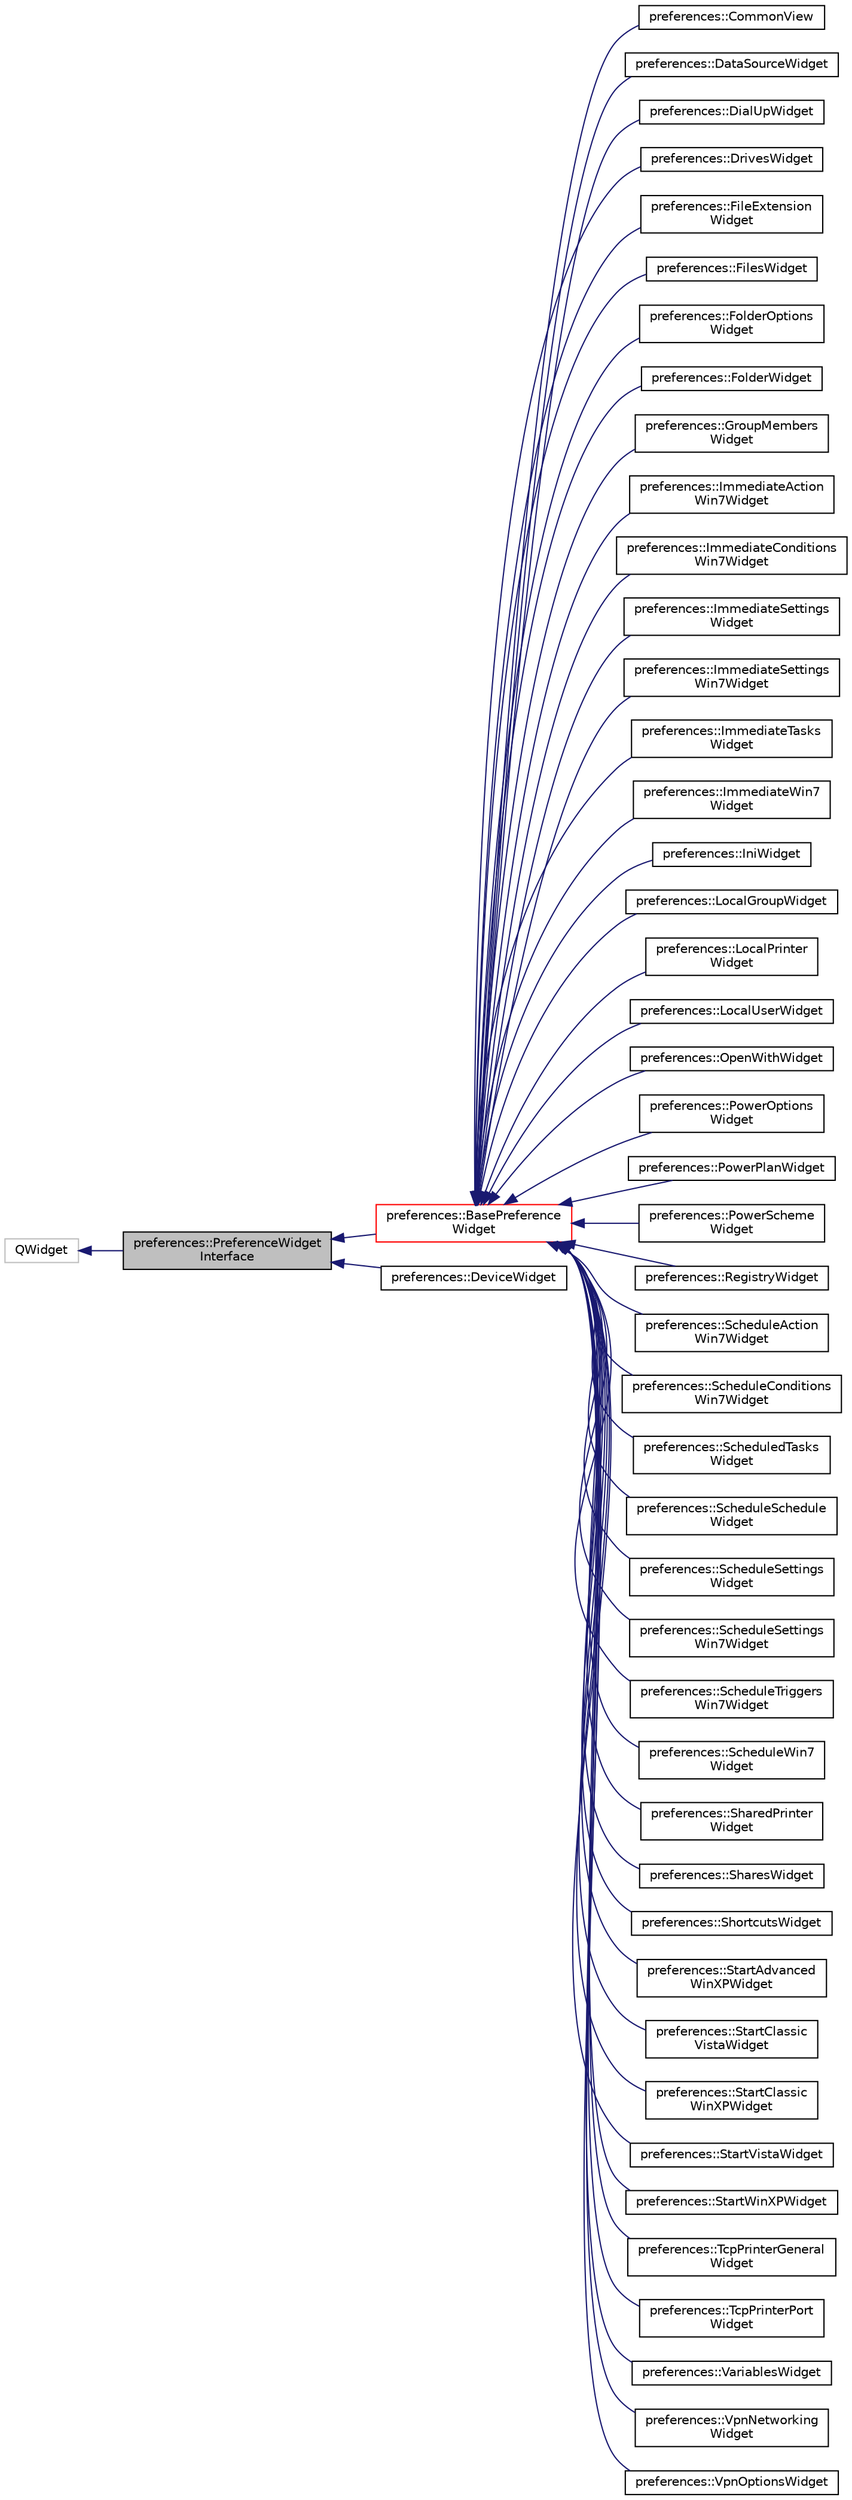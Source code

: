 digraph "preferences::PreferenceWidgetInterface"
{
 // LATEX_PDF_SIZE
  edge [fontname="Helvetica",fontsize="10",labelfontname="Helvetica",labelfontsize="10"];
  node [fontname="Helvetica",fontsize="10",shape=record];
  rankdir="LR";
  Node1 [label="preferences::PreferenceWidget\lInterface",height=0.2,width=0.4,color="black", fillcolor="grey75", style="filled", fontcolor="black",tooltip=" "];
  Node2 -> Node1 [dir="back",color="midnightblue",fontsize="10",style="solid",fontname="Helvetica"];
  Node2 [label="QWidget",height=0.2,width=0.4,color="grey75", fillcolor="white", style="filled",tooltip=" "];
  Node1 -> Node3 [dir="back",color="midnightblue",fontsize="10",style="solid",fontname="Helvetica"];
  Node3 [label="preferences::BasePreference\lWidget",height=0.2,width=0.4,color="red", fillcolor="white", style="filled",URL="$classpreferences_1_1_base_preference_widget.html",tooltip=" "];
  Node3 -> Node4 [dir="back",color="midnightblue",fontsize="10",style="solid",fontname="Helvetica"];
  Node4 [label="preferences::CommonView",height=0.2,width=0.4,color="black", fillcolor="white", style="filled",URL="$classpreferences_1_1_common_view.html",tooltip=" "];
  Node3 -> Node5 [dir="back",color="midnightblue",fontsize="10",style="solid",fontname="Helvetica"];
  Node5 [label="preferences::DataSourceWidget",height=0.2,width=0.4,color="black", fillcolor="white", style="filled",URL="$classpreferences_1_1_data_source_widget.html",tooltip="Folder item representation for editor."];
  Node3 -> Node6 [dir="back",color="midnightblue",fontsize="10",style="solid",fontname="Helvetica"];
  Node6 [label="preferences::DialUpWidget",height=0.2,width=0.4,color="black", fillcolor="white", style="filled",URL="$classpreferences_1_1_dial_up_widget.html",tooltip="Dial up widget."];
  Node3 -> Node7 [dir="back",color="midnightblue",fontsize="10",style="solid",fontname="Helvetica"];
  Node7 [label="preferences::DrivesWidget",height=0.2,width=0.4,color="black", fillcolor="white", style="filled",URL="$classpreferences_1_1_drives_widget.html",tooltip="Folder item representation for editor."];
  Node3 -> Node8 [dir="back",color="midnightblue",fontsize="10",style="solid",fontname="Helvetica"];
  Node8 [label="preferences::FileExtension\lWidget",height=0.2,width=0.4,color="black", fillcolor="white", style="filled",URL="$classpreferences_1_1_file_extension_widget.html",tooltip="FileExtension representation for editor."];
  Node3 -> Node9 [dir="back",color="midnightblue",fontsize="10",style="solid",fontname="Helvetica"];
  Node9 [label="preferences::FilesWidget",height=0.2,width=0.4,color="black", fillcolor="white", style="filled",URL="$classpreferences_1_1_files_widget.html",tooltip="Folder item representation for editor."];
  Node3 -> Node10 [dir="back",color="midnightblue",fontsize="10",style="solid",fontname="Helvetica"];
  Node10 [label="preferences::FolderOptions\lWidget",height=0.2,width=0.4,color="black", fillcolor="white", style="filled",URL="$classpreferences_1_1_folder_options_widget.html",tooltip="Folder item representation for editor."];
  Node3 -> Node11 [dir="back",color="midnightblue",fontsize="10",style="solid",fontname="Helvetica"];
  Node11 [label="preferences::FolderWidget",height=0.2,width=0.4,color="black", fillcolor="white", style="filled",URL="$classpreferences_1_1_folder_widget.html",tooltip="Folder item representation for editor."];
  Node3 -> Node12 [dir="back",color="midnightblue",fontsize="10",style="solid",fontname="Helvetica"];
  Node12 [label="preferences::GroupMembers\lWidget",height=0.2,width=0.4,color="black", fillcolor="white", style="filled",URL="$classpreferences_1_1_group_members_widget.html",tooltip="Folder item representation for editor."];
  Node3 -> Node13 [dir="back",color="midnightblue",fontsize="10",style="solid",fontname="Helvetica"];
  Node13 [label="preferences::ImmediateAction\lWin7Widget",height=0.2,width=0.4,color="black", fillcolor="white", style="filled",URL="$classpreferences_1_1_immediate_action_win7_widget.html",tooltip="ImmediateActionWin7 representation for editor."];
  Node3 -> Node14 [dir="back",color="midnightblue",fontsize="10",style="solid",fontname="Helvetica"];
  Node14 [label="preferences::ImmediateConditions\lWin7Widget",height=0.2,width=0.4,color="black", fillcolor="white", style="filled",URL="$classpreferences_1_1_immediate_conditions_win7_widget.html",tooltip="ImmediateConditionsWin7 representation for editor."];
  Node3 -> Node15 [dir="back",color="midnightblue",fontsize="10",style="solid",fontname="Helvetica"];
  Node15 [label="preferences::ImmediateSettings\lWidget",height=0.2,width=0.4,color="black", fillcolor="white", style="filled",URL="$classpreferences_1_1_immediate_settings_widget.html",tooltip="ImmediateSettings representation for editor."];
  Node3 -> Node16 [dir="back",color="midnightblue",fontsize="10",style="solid",fontname="Helvetica"];
  Node16 [label="preferences::ImmediateSettings\lWin7Widget",height=0.2,width=0.4,color="black", fillcolor="white", style="filled",URL="$classpreferences_1_1_immediate_settings_win7_widget.html",tooltip="ImmediateSettingsWin7 representation for editor."];
  Node3 -> Node17 [dir="back",color="midnightblue",fontsize="10",style="solid",fontname="Helvetica"];
  Node17 [label="preferences::ImmediateTasks\lWidget",height=0.2,width=0.4,color="black", fillcolor="white", style="filled",URL="$classpreferences_1_1_immediate_tasks_widget.html",tooltip="ImmediateTasks representation for editor."];
  Node3 -> Node18 [dir="back",color="midnightblue",fontsize="10",style="solid",fontname="Helvetica"];
  Node18 [label="preferences::ImmediateWin7\lWidget",height=0.2,width=0.4,color="black", fillcolor="white", style="filled",URL="$classpreferences_1_1_immediate_win7_widget.html",tooltip="ImmediateWin7 representation for editor."];
  Node3 -> Node19 [dir="back",color="midnightblue",fontsize="10",style="solid",fontname="Helvetica"];
  Node19 [label="preferences::IniWidget",height=0.2,width=0.4,color="black", fillcolor="white", style="filled",URL="$classpreferences_1_1_ini_widget.html",tooltip="Folder item representation for editor."];
  Node3 -> Node20 [dir="back",color="midnightblue",fontsize="10",style="solid",fontname="Helvetica"];
  Node20 [label="preferences::LocalGroupWidget",height=0.2,width=0.4,color="black", fillcolor="white", style="filled",URL="$classpreferences_1_1_local_group_widget.html",tooltip="Folder item representation for editor."];
  Node3 -> Node21 [dir="back",color="midnightblue",fontsize="10",style="solid",fontname="Helvetica"];
  Node21 [label="preferences::LocalPrinter\lWidget",height=0.2,width=0.4,color="black", fillcolor="white", style="filled",URL="$classpreferences_1_1_local_printer_widget.html",tooltip="LocalPrinter representation for editor."];
  Node3 -> Node22 [dir="back",color="midnightblue",fontsize="10",style="solid",fontname="Helvetica"];
  Node22 [label="preferences::LocalUserWidget",height=0.2,width=0.4,color="black", fillcolor="white", style="filled",URL="$classpreferences_1_1_local_user_widget.html",tooltip="Folder item representation for editor."];
  Node3 -> Node23 [dir="back",color="midnightblue",fontsize="10",style="solid",fontname="Helvetica"];
  Node23 [label="preferences::OpenWithWidget",height=0.2,width=0.4,color="black", fillcolor="white", style="filled",URL="$classpreferences_1_1_open_with_widget.html",tooltip="Folder item representation for editor."];
  Node3 -> Node24 [dir="back",color="midnightblue",fontsize="10",style="solid",fontname="Helvetica"];
  Node24 [label="preferences::PowerOptions\lWidget",height=0.2,width=0.4,color="black", fillcolor="white", style="filled",URL="$classpreferences_1_1_power_options_widget.html",tooltip="Folder item representation for editor."];
  Node3 -> Node25 [dir="back",color="midnightblue",fontsize="10",style="solid",fontname="Helvetica"];
  Node25 [label="preferences::PowerPlanWidget",height=0.2,width=0.4,color="black", fillcolor="white", style="filled",URL="$classpreferences_1_1_power_plan_widget.html",tooltip="Folder item representation for editor."];
  Node3 -> Node26 [dir="back",color="midnightblue",fontsize="10",style="solid",fontname="Helvetica"];
  Node26 [label="preferences::PowerScheme\lWidget",height=0.2,width=0.4,color="black", fillcolor="white", style="filled",URL="$classpreferences_1_1_power_scheme_widget.html",tooltip="Folder item representation for editor."];
  Node3 -> Node27 [dir="back",color="midnightblue",fontsize="10",style="solid",fontname="Helvetica"];
  Node27 [label="preferences::RegistryWidget",height=0.2,width=0.4,color="black", fillcolor="white", style="filled",URL="$classpreferences_1_1_registry_widget.html",tooltip="Folder item representation for editor."];
  Node3 -> Node28 [dir="back",color="midnightblue",fontsize="10",style="solid",fontname="Helvetica"];
  Node28 [label="preferences::ScheduleAction\lWin7Widget",height=0.2,width=0.4,color="black", fillcolor="white", style="filled",URL="$classpreferences_1_1_schedule_action_win7_widget.html",tooltip="ScheduleActionWin7 representation for editor."];
  Node3 -> Node29 [dir="back",color="midnightblue",fontsize="10",style="solid",fontname="Helvetica"];
  Node29 [label="preferences::ScheduleConditions\lWin7Widget",height=0.2,width=0.4,color="black", fillcolor="white", style="filled",URL="$classpreferences_1_1_schedule_conditions_win7_widget.html",tooltip="ScheduleConditionsWin7 representation for editor."];
  Node3 -> Node30 [dir="back",color="midnightblue",fontsize="10",style="solid",fontname="Helvetica"];
  Node30 [label="preferences::ScheduledTasks\lWidget",height=0.2,width=0.4,color="black", fillcolor="white", style="filled",URL="$classpreferences_1_1_scheduled_tasks_widget.html",tooltip="ScheduledTasks representation for editor."];
  Node3 -> Node31 [dir="back",color="midnightblue",fontsize="10",style="solid",fontname="Helvetica"];
  Node31 [label="preferences::ScheduleSchedule\lWidget",height=0.2,width=0.4,color="black", fillcolor="white", style="filled",URL="$classpreferences_1_1_schedule_schedule_widget.html",tooltip="ScheduleSchedule representation for editor."];
  Node3 -> Node32 [dir="back",color="midnightblue",fontsize="10",style="solid",fontname="Helvetica"];
  Node32 [label="preferences::ScheduleSettings\lWidget",height=0.2,width=0.4,color="black", fillcolor="white", style="filled",URL="$classpreferences_1_1_schedule_settings_widget.html",tooltip="ScheduleSettings representation for editor."];
  Node3 -> Node33 [dir="back",color="midnightblue",fontsize="10",style="solid",fontname="Helvetica"];
  Node33 [label="preferences::ScheduleSettings\lWin7Widget",height=0.2,width=0.4,color="black", fillcolor="white", style="filled",URL="$classpreferences_1_1_schedule_settings_win7_widget.html",tooltip="ScheduleSettingsWin7 representation for editor."];
  Node3 -> Node34 [dir="back",color="midnightblue",fontsize="10",style="solid",fontname="Helvetica"];
  Node34 [label="preferences::ScheduleTriggers\lWin7Widget",height=0.2,width=0.4,color="black", fillcolor="white", style="filled",URL="$classpreferences_1_1_schedule_triggers_win7_widget.html",tooltip="ScheduleTriggersWin7 representation for editor."];
  Node3 -> Node35 [dir="back",color="midnightblue",fontsize="10",style="solid",fontname="Helvetica"];
  Node35 [label="preferences::ScheduleWin7\lWidget",height=0.2,width=0.4,color="black", fillcolor="white", style="filled",URL="$classpreferences_1_1_schedule_win7_widget.html",tooltip="ScheduleWin7 representation for editor."];
  Node3 -> Node36 [dir="back",color="midnightblue",fontsize="10",style="solid",fontname="Helvetica"];
  Node36 [label="preferences::SharedPrinter\lWidget",height=0.2,width=0.4,color="black", fillcolor="white", style="filled",URL="$classpreferences_1_1_shared_printer_widget.html",tooltip="Folder item representation for editor."];
  Node3 -> Node37 [dir="back",color="midnightblue",fontsize="10",style="solid",fontname="Helvetica"];
  Node37 [label="preferences::SharesWidget",height=0.2,width=0.4,color="black", fillcolor="white", style="filled",URL="$classpreferences_1_1_shares_widget.html",tooltip="Folder item representation for editor."];
  Node3 -> Node38 [dir="back",color="midnightblue",fontsize="10",style="solid",fontname="Helvetica"];
  Node38 [label="preferences::ShortcutsWidget",height=0.2,width=0.4,color="black", fillcolor="white", style="filled",URL="$classpreferences_1_1_shortcuts_widget.html",tooltip="Folder item representation for editor."];
  Node3 -> Node39 [dir="back",color="midnightblue",fontsize="10",style="solid",fontname="Helvetica"];
  Node39 [label="preferences::StartAdvanced\lWinXPWidget",height=0.2,width=0.4,color="black", fillcolor="white", style="filled",URL="$classpreferences_1_1_start_advanced_win_x_p_widget.html",tooltip="StartAdvancedWinXp representation for editor."];
  Node3 -> Node40 [dir="back",color="midnightblue",fontsize="10",style="solid",fontname="Helvetica"];
  Node40 [label="preferences::StartClassic\lVistaWidget",height=0.2,width=0.4,color="black", fillcolor="white", style="filled",URL="$classpreferences_1_1_start_classic_vista_widget.html",tooltip="StartClassicVista representation for editor."];
  Node3 -> Node41 [dir="back",color="midnightblue",fontsize="10",style="solid",fontname="Helvetica"];
  Node41 [label="preferences::StartClassic\lWinXPWidget",height=0.2,width=0.4,color="black", fillcolor="white", style="filled",URL="$classpreferences_1_1_start_classic_win_x_p_widget.html",tooltip="StartClassicWinXp representation for editor."];
  Node3 -> Node42 [dir="back",color="midnightblue",fontsize="10",style="solid",fontname="Helvetica"];
  Node42 [label="preferences::StartVistaWidget",height=0.2,width=0.4,color="black", fillcolor="white", style="filled",URL="$classpreferences_1_1_start_vista_widget.html",tooltip="StartVista representation for editor."];
  Node3 -> Node43 [dir="back",color="midnightblue",fontsize="10",style="solid",fontname="Helvetica"];
  Node43 [label="preferences::StartWinXPWidget",height=0.2,width=0.4,color="black", fillcolor="white", style="filled",URL="$classpreferences_1_1_start_win_x_p_widget.html",tooltip="StartWinXp representation for editor."];
  Node3 -> Node44 [dir="back",color="midnightblue",fontsize="10",style="solid",fontname="Helvetica"];
  Node44 [label="preferences::TcpPrinterGeneral\lWidget",height=0.2,width=0.4,color="black", fillcolor="white", style="filled",URL="$classpreferences_1_1_tcp_printer_general_widget.html",tooltip="Folder item representation for editor."];
  Node3 -> Node45 [dir="back",color="midnightblue",fontsize="10",style="solid",fontname="Helvetica"];
  Node45 [label="preferences::TcpPrinterPort\lWidget",height=0.2,width=0.4,color="black", fillcolor="white", style="filled",URL="$classpreferences_1_1_tcp_printer_port_widget.html",tooltip="Tcp printer port widget for editor."];
  Node3 -> Node46 [dir="back",color="midnightblue",fontsize="10",style="solid",fontname="Helvetica"];
  Node46 [label="preferences::VariablesWidget",height=0.2,width=0.4,color="black", fillcolor="white", style="filled",URL="$classpreferences_1_1_variables_widget.html",tooltip="Folder item representation for editor."];
  Node3 -> Node47 [dir="back",color="midnightblue",fontsize="10",style="solid",fontname="Helvetica"];
  Node47 [label="preferences::VpnNetworking\lWidget",height=0.2,width=0.4,color="black", fillcolor="white", style="filled",URL="$classpreferences_1_1_vpn_networking_widget.html",tooltip="Vpn networking widget."];
  Node3 -> Node48 [dir="back",color="midnightblue",fontsize="10",style="solid",fontname="Helvetica"];
  Node48 [label="preferences::VpnOptionsWidget",height=0.2,width=0.4,color="black", fillcolor="white", style="filled",URL="$classpreferences_1_1_vpn_options_widget.html",tooltip="Vpn options widget."];
  Node1 -> Node51 [dir="back",color="midnightblue",fontsize="10",style="solid",fontname="Helvetica"];
  Node51 [label="preferences::DeviceWidget",height=0.2,width=0.4,color="black", fillcolor="white", style="filled",URL="$classpreferences_1_1_device_widget.html",tooltip="Device item representation for editor."];
}
